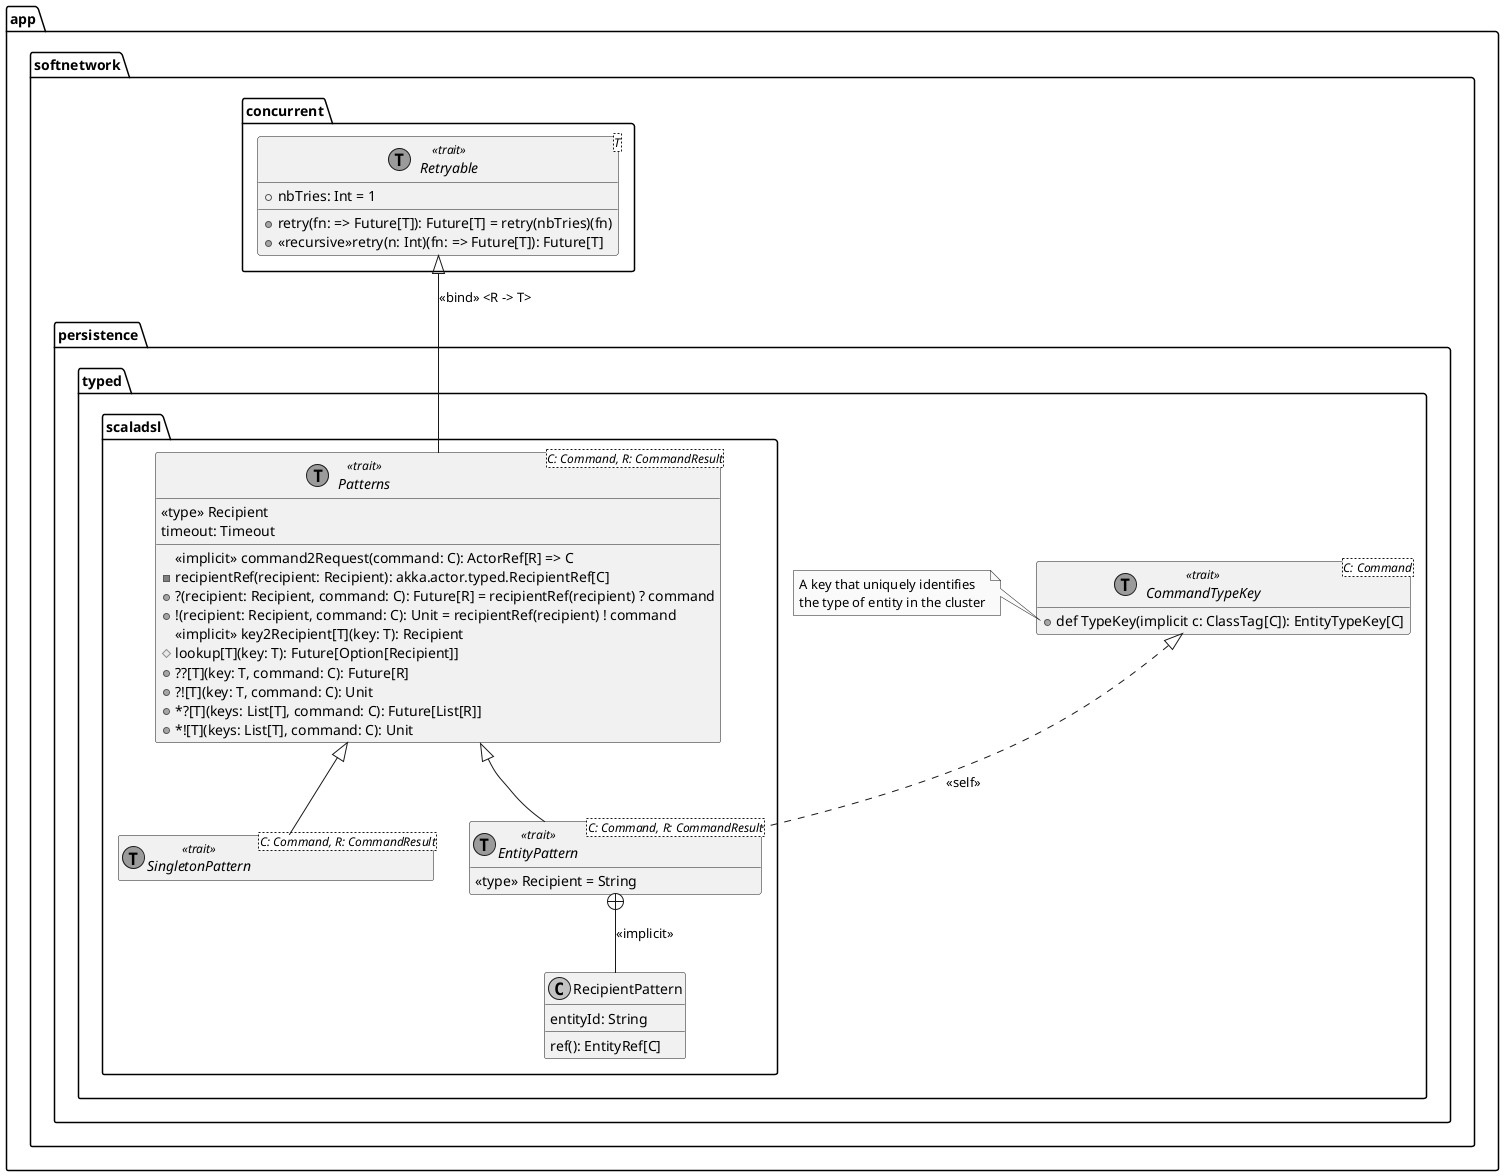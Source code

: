@startuml Patterns
skinparam monochrome true
hide empty members

package app.softnetwork {
    package concurrent {
        abstract Retryable <T> <<(T,orchid) trait>> {
            +nbTries: Int = 1
            +retry(fn: => Future[T]): Future[T] = retry(nbTries)(fn)
            +<<recursive>>retry(n: Int)(fn: => Future[T]): Future[T]
        }
    }
    package persistence.typed {
        abstract class CommandTypeKey <C: Command> <<(T,orchid) trait >> {
            +def TypeKey(implicit c: ClassTag[C]): EntityTypeKey[C]
        }
        note left of CommandTypeKey::TypeKey
            A key that uniquely identifies
            the type of entity in the cluster
        end note
        package scaladsl {
            abstract Patterns <C: Command, R: CommandResult> <<(T,orchid) trait>>{
                <<type>> Recipient
                <<implicit>> command2Request(command: C): ActorRef[R] => C
                timeout: Timeout
                -recipientRef(recipient: Recipient): akka.actor.typed.RecipientRef[C]
                +?(recipient: Recipient, command: C): Future[R] = recipientRef(recipient) ? command
                +!(recipient: Recipient, command: C): Unit = recipientRef(recipient) ! command
                <<implicit>> key2Recipient[T](key: T): Recipient
                #lookup[T](key: T): Future[Option[Recipient]]
                +??[T](key: T, command: C): Future[R]
                +?![T](key: T, command: C): Unit
                +*?[T](keys: List[T], command: C): Future[List[R]]
                +*![T](keys: List[T], command: C): Unit
            }
            Retryable <|-- Patterns: <<bind>> <R -> T>
            abstract EntityPattern <C: Command, R: CommandResult> <<(T,orchid) trait>> extends Patterns{
                <<type>> Recipient = String
            }
            CommandTypeKey <|.. EntityPattern : <<self>>
            abstract SingletonPattern <C: Command, R: CommandResult> <<(T,orchid) trait>> extends Patterns
            class RecipientPattern {
              entityId: String
              ref(): EntityRef[C]
            }
            EntityPattern +-- RecipientPattern: <<implicit>>
        }
    }
}
@enduml
